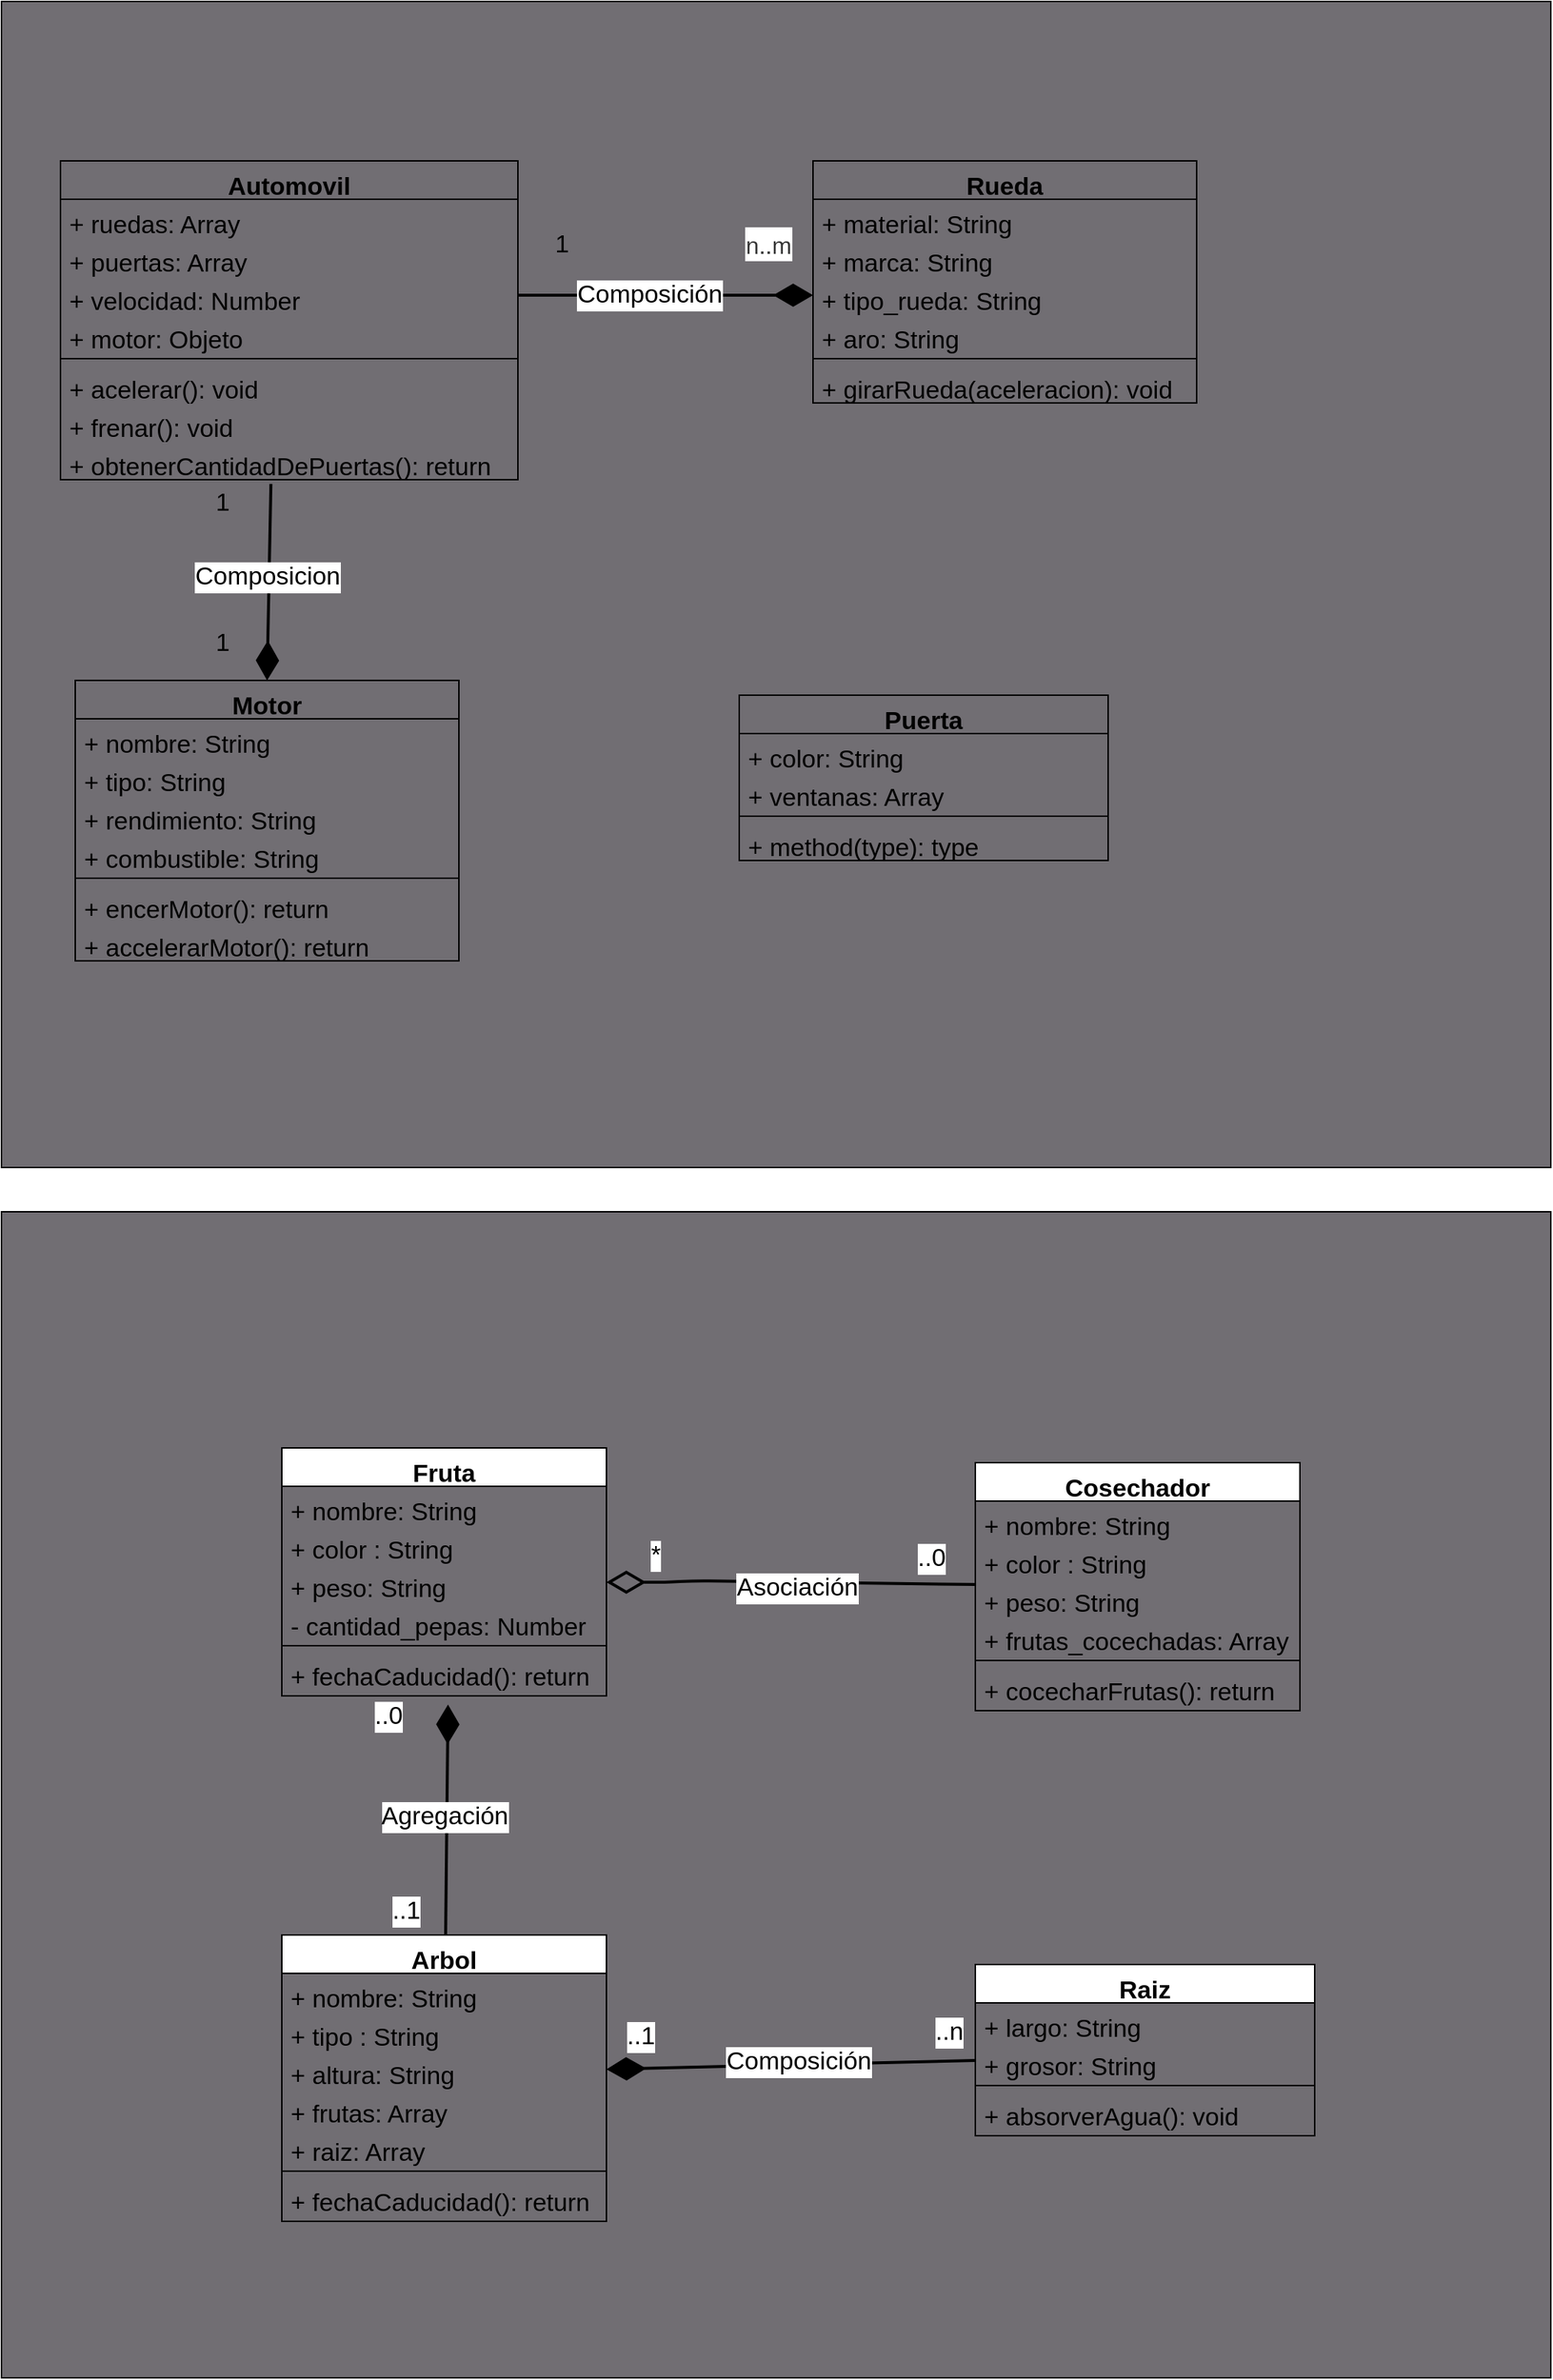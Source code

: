 <mxfile>
    <diagram id="w-xo5vFiMsBRrWATrdJG" name="Page-1">
        <mxGraphModel dx="1987" dy="1890" grid="1" gridSize="10" guides="1" tooltips="1" connect="1" arrows="1" fold="1" page="1" pageScale="1" pageWidth="850" pageHeight="1100" math="0" shadow="0">
            <root>
                <mxCell id="0"/>
                <mxCell id="1" parent="0"/>
                <mxCell id="40" value="&lt;span style=&quot;color: rgba(0, 0, 0, 0); font-family: monospace; font-size: 0px; text-align: start;&quot;&gt;%3CmxGraphModel%3E%3Croot%3E%3CmxCell%20id%3D%220%22%2F%3E%3CmxCell%20id%3D%221%22%20parent%3D%220%22%2F%3E%3CmxCell%20id%3D%222%22%20value%3D%22..0%22%20style%3D%22edgeLabel%3Bhtml%3D1%3Balign%3Dcenter%3BverticalAlign%3Dmiddle%3Bresizable%3D0%3Bpoints%3D%5B%5D%3BfontSize%3D17%3B%22%20vertex%3D%221%22%20connectable%3D%220%22%20parent%3D%221%22%3E%3CmxGeometry%20x%3D%22459.603%22%20y%3D%22164.848%22%20as%3D%22geometry%22%2F%3E%3C%2FmxCell%3E%3C%2Froot%3E%3C%2FmxGraphModel%3E&lt;/span&gt;" style="rounded=0;whiteSpace=wrap;html=1;fontSize=17;fillColor=#716E73;" vertex="1" parent="1">
                    <mxGeometry x="-170" y="-70" width="1050" height="790" as="geometry"/>
                </mxCell>
                <mxCell id="2" value="Fruta" style="swimlane;fontStyle=1;align=center;verticalAlign=top;childLayout=stackLayout;horizontal=1;startSize=26;horizontalStack=0;resizeParent=1;resizeParentMax=0;resizeLast=0;collapsible=1;marginBottom=0;fontSize=17;" vertex="1" parent="1">
                    <mxGeometry x="20" y="90" width="220" height="168" as="geometry"/>
                </mxCell>
                <mxCell id="6" value="+ nombre: String" style="text;strokeColor=none;fillColor=none;align=left;verticalAlign=top;spacingLeft=4;spacingRight=4;overflow=hidden;rotatable=0;points=[[0,0.5],[1,0.5]];portConstraint=eastwest;fontSize=17;" vertex="1" parent="2">
                    <mxGeometry y="26" width="220" height="26" as="geometry"/>
                </mxCell>
                <mxCell id="7" value="+ color : String" style="text;strokeColor=none;fillColor=none;align=left;verticalAlign=top;spacingLeft=4;spacingRight=4;overflow=hidden;rotatable=0;points=[[0,0.5],[1,0.5]];portConstraint=eastwest;fontSize=17;" vertex="1" parent="2">
                    <mxGeometry y="52" width="220" height="26" as="geometry"/>
                </mxCell>
                <mxCell id="12" value="+ peso: String" style="text;strokeColor=none;fillColor=none;align=left;verticalAlign=top;spacingLeft=4;spacingRight=4;overflow=hidden;rotatable=0;points=[[0,0.5],[1,0.5]];portConstraint=eastwest;fontSize=17;" vertex="1" parent="2">
                    <mxGeometry y="78" width="220" height="26" as="geometry"/>
                </mxCell>
                <mxCell id="3" value="- cantidad_pepas: Number" style="text;strokeColor=none;fillColor=none;align=left;verticalAlign=top;spacingLeft=4;spacingRight=4;overflow=hidden;rotatable=0;points=[[0,0.5],[1,0.5]];portConstraint=eastwest;fontSize=17;" vertex="1" parent="2">
                    <mxGeometry y="104" width="220" height="26" as="geometry"/>
                </mxCell>
                <mxCell id="4" value="" style="line;strokeWidth=1;fillColor=none;align=left;verticalAlign=middle;spacingTop=-1;spacingLeft=3;spacingRight=3;rotatable=0;labelPosition=right;points=[];portConstraint=eastwest;strokeColor=inherit;fontSize=17;" vertex="1" parent="2">
                    <mxGeometry y="130" width="220" height="8" as="geometry"/>
                </mxCell>
                <mxCell id="8" value="+ fechaCaducidad(): return " style="text;strokeColor=none;fillColor=none;align=left;verticalAlign=top;spacingLeft=4;spacingRight=4;overflow=hidden;rotatable=0;points=[[0,0.5],[1,0.5]];portConstraint=eastwest;fontSize=17;" vertex="1" parent="2">
                    <mxGeometry y="138" width="220" height="30" as="geometry"/>
                </mxCell>
                <mxCell id="20" style="edgeStyle=none;html=1;fontSize=17;endArrow=diamondThin;endFill=0;strokeWidth=2;endSize=21;" edge="1" parent="1" source="13">
                    <mxGeometry relative="1" as="geometry">
                        <mxPoint x="240" y="181" as="targetPoint"/>
                        <Array as="points">
                            <mxPoint x="300" y="180"/>
                            <mxPoint x="280" y="181"/>
                        </Array>
                    </mxGeometry>
                </mxCell>
                <mxCell id="21" value="Asociación" style="edgeLabel;html=1;align=center;verticalAlign=middle;resizable=0;points=[];fontSize=17;" vertex="1" connectable="0" parent="20">
                    <mxGeometry x="-0.028" y="4" relative="1" as="geometry">
                        <mxPoint as="offset"/>
                    </mxGeometry>
                </mxCell>
                <mxCell id="43" value="..0" style="edgeLabel;html=1;align=center;verticalAlign=middle;resizable=0;points=[];fontSize=17;" vertex="1" connectable="0" parent="20">
                    <mxGeometry x="-0.591" y="-2" relative="1" as="geometry">
                        <mxPoint x="21" y="-15" as="offset"/>
                    </mxGeometry>
                </mxCell>
                <mxCell id="13" value="Cosechador" style="swimlane;fontStyle=1;align=center;verticalAlign=top;childLayout=stackLayout;horizontal=1;startSize=26;horizontalStack=0;resizeParent=1;resizeParentMax=0;resizeLast=0;collapsible=1;marginBottom=0;fontSize=17;" vertex="1" parent="1">
                    <mxGeometry x="490" y="100" width="220" height="168" as="geometry"/>
                </mxCell>
                <mxCell id="14" value="+ nombre: String" style="text;strokeColor=none;fillColor=none;align=left;verticalAlign=top;spacingLeft=4;spacingRight=4;overflow=hidden;rotatable=0;points=[[0,0.5],[1,0.5]];portConstraint=eastwest;fontSize=17;" vertex="1" parent="13">
                    <mxGeometry y="26" width="220" height="26" as="geometry"/>
                </mxCell>
                <mxCell id="15" value="+ color : String" style="text;strokeColor=none;fillColor=none;align=left;verticalAlign=top;spacingLeft=4;spacingRight=4;overflow=hidden;rotatable=0;points=[[0,0.5],[1,0.5]];portConstraint=eastwest;fontSize=17;" vertex="1" parent="13">
                    <mxGeometry y="52" width="220" height="26" as="geometry"/>
                </mxCell>
                <mxCell id="16" value="+ peso: String" style="text;strokeColor=none;fillColor=none;align=left;verticalAlign=top;spacingLeft=4;spacingRight=4;overflow=hidden;rotatable=0;points=[[0,0.5],[1,0.5]];portConstraint=eastwest;fontSize=17;" vertex="1" parent="13">
                    <mxGeometry y="78" width="220" height="26" as="geometry"/>
                </mxCell>
                <mxCell id="17" value="+ frutas_cocechadas: Array" style="text;strokeColor=none;fillColor=none;align=left;verticalAlign=top;spacingLeft=4;spacingRight=4;overflow=hidden;rotatable=0;points=[[0,0.5],[1,0.5]];portConstraint=eastwest;fontSize=17;" vertex="1" parent="13">
                    <mxGeometry y="104" width="220" height="26" as="geometry"/>
                </mxCell>
                <mxCell id="18" value="" style="line;strokeWidth=1;fillColor=none;align=left;verticalAlign=middle;spacingTop=-1;spacingLeft=3;spacingRight=3;rotatable=0;labelPosition=right;points=[];portConstraint=eastwest;strokeColor=inherit;fontSize=17;" vertex="1" parent="13">
                    <mxGeometry y="130" width="220" height="8" as="geometry"/>
                </mxCell>
                <mxCell id="19" value="+ cocecharFrutas(): return " style="text;strokeColor=none;fillColor=none;align=left;verticalAlign=top;spacingLeft=4;spacingRight=4;overflow=hidden;rotatable=0;points=[[0,0.5],[1,0.5]];portConstraint=eastwest;fontSize=17;" vertex="1" parent="13">
                    <mxGeometry y="138" width="220" height="30" as="geometry"/>
                </mxCell>
                <mxCell id="29" style="edgeStyle=none;html=1;entryX=0.512;entryY=1.195;entryDx=0;entryDy=0;entryPerimeter=0;strokeWidth=2;fontSize=17;endArrow=diamondThin;endFill=1;endSize=21;" edge="1" parent="1" source="22" target="8">
                    <mxGeometry relative="1" as="geometry"/>
                </mxCell>
                <mxCell id="30" value="Agregación" style="edgeLabel;html=1;align=center;verticalAlign=middle;resizable=0;points=[];fontSize=17;" vertex="1" connectable="0" parent="29">
                    <mxGeometry x="-0.175" relative="1" as="geometry">
                        <mxPoint x="-2" y="-16" as="offset"/>
                    </mxGeometry>
                </mxCell>
                <mxCell id="22" value="Arbol" style="swimlane;fontStyle=1;align=center;verticalAlign=top;childLayout=stackLayout;horizontal=1;startSize=26;horizontalStack=0;resizeParent=1;resizeParentMax=0;resizeLast=0;collapsible=1;marginBottom=0;fontSize=17;" vertex="1" parent="1">
                    <mxGeometry x="20" y="420" width="220" height="194" as="geometry"/>
                </mxCell>
                <mxCell id="23" value="+ nombre: String" style="text;strokeColor=none;fillColor=none;align=left;verticalAlign=top;spacingLeft=4;spacingRight=4;overflow=hidden;rotatable=0;points=[[0,0.5],[1,0.5]];portConstraint=eastwest;fontSize=17;" vertex="1" parent="22">
                    <mxGeometry y="26" width="220" height="26" as="geometry"/>
                </mxCell>
                <mxCell id="24" value="+ tipo : String" style="text;strokeColor=none;fillColor=none;align=left;verticalAlign=top;spacingLeft=4;spacingRight=4;overflow=hidden;rotatable=0;points=[[0,0.5],[1,0.5]];portConstraint=eastwest;fontSize=17;" vertex="1" parent="22">
                    <mxGeometry y="52" width="220" height="26" as="geometry"/>
                </mxCell>
                <mxCell id="25" value="+ altura: String" style="text;strokeColor=none;fillColor=none;align=left;verticalAlign=top;spacingLeft=4;spacingRight=4;overflow=hidden;rotatable=0;points=[[0,0.5],[1,0.5]];portConstraint=eastwest;fontSize=17;" vertex="1" parent="22">
                    <mxGeometry y="78" width="220" height="26" as="geometry"/>
                </mxCell>
                <mxCell id="26" value="+ frutas: Array" style="text;strokeColor=none;fillColor=none;align=left;verticalAlign=top;spacingLeft=4;spacingRight=4;overflow=hidden;rotatable=0;points=[[0,0.5],[1,0.5]];portConstraint=eastwest;fontSize=17;" vertex="1" parent="22">
                    <mxGeometry y="104" width="220" height="26" as="geometry"/>
                </mxCell>
                <mxCell id="41" value="+ raiz: Array" style="text;strokeColor=none;fillColor=none;align=left;verticalAlign=top;spacingLeft=4;spacingRight=4;overflow=hidden;rotatable=0;points=[[0,0.5],[1,0.5]];portConstraint=eastwest;fontSize=17;" vertex="1" parent="22">
                    <mxGeometry y="130" width="220" height="26" as="geometry"/>
                </mxCell>
                <mxCell id="27" value="" style="line;strokeWidth=1;fillColor=none;align=left;verticalAlign=middle;spacingTop=-1;spacingLeft=3;spacingRight=3;rotatable=0;labelPosition=right;points=[];portConstraint=eastwest;strokeColor=inherit;fontSize=17;" vertex="1" parent="22">
                    <mxGeometry y="156" width="220" height="8" as="geometry"/>
                </mxCell>
                <mxCell id="28" value="+ fechaCaducidad(): return " style="text;strokeColor=none;fillColor=none;align=left;verticalAlign=top;spacingLeft=4;spacingRight=4;overflow=hidden;rotatable=0;points=[[0,0.5],[1,0.5]];portConstraint=eastwest;fontSize=17;" vertex="1" parent="22">
                    <mxGeometry y="164" width="220" height="30" as="geometry"/>
                </mxCell>
                <mxCell id="31" value="Raiz" style="swimlane;fontStyle=1;align=center;verticalAlign=top;childLayout=stackLayout;horizontal=1;startSize=26;horizontalStack=0;resizeParent=1;resizeParentMax=0;resizeLast=0;collapsible=1;marginBottom=0;fontSize=17;" vertex="1" parent="1">
                    <mxGeometry x="490" y="440" width="230" height="116" as="geometry"/>
                </mxCell>
                <mxCell id="32" value="+ largo: String" style="text;strokeColor=none;fillColor=none;align=left;verticalAlign=top;spacingLeft=4;spacingRight=4;overflow=hidden;rotatable=0;points=[[0,0.5],[1,0.5]];portConstraint=eastwest;fontSize=17;" vertex="1" parent="31">
                    <mxGeometry y="26" width="230" height="26" as="geometry"/>
                </mxCell>
                <mxCell id="33" value="+ grosor: String" style="text;strokeColor=none;fillColor=none;align=left;verticalAlign=top;spacingLeft=4;spacingRight=4;overflow=hidden;rotatable=0;points=[[0,0.5],[1,0.5]];portConstraint=eastwest;fontSize=17;" vertex="1" parent="31">
                    <mxGeometry y="52" width="230" height="26" as="geometry"/>
                </mxCell>
                <mxCell id="36" value="" style="line;strokeWidth=1;fillColor=none;align=left;verticalAlign=middle;spacingTop=-1;spacingLeft=3;spacingRight=3;rotatable=0;labelPosition=right;points=[];portConstraint=eastwest;strokeColor=inherit;fontSize=17;" vertex="1" parent="31">
                    <mxGeometry y="78" width="230" height="8" as="geometry"/>
                </mxCell>
                <mxCell id="37" value="+ absorverAgua(): void " style="text;strokeColor=none;fillColor=none;align=left;verticalAlign=top;spacingLeft=4;spacingRight=4;overflow=hidden;rotatable=0;points=[[0,0.5],[1,0.5]];portConstraint=eastwest;fontSize=17;" vertex="1" parent="31">
                    <mxGeometry y="86" width="230" height="30" as="geometry"/>
                </mxCell>
                <mxCell id="38" style="edgeStyle=none;html=1;exitX=0;exitY=0.5;exitDx=0;exitDy=0;strokeWidth=2;fontSize=17;endArrow=diamondThin;endFill=1;endSize=21;strokeColor=#000000;entryX=1;entryY=0.5;entryDx=0;entryDy=0;" edge="1" parent="1" source="33" target="25">
                    <mxGeometry relative="1" as="geometry">
                        <mxPoint x="470" y="360" as="targetPoint"/>
                        <Array as="points"/>
                    </mxGeometry>
                </mxCell>
                <mxCell id="42" value="Composición" style="edgeLabel;html=1;align=center;verticalAlign=middle;resizable=0;points=[];fontSize=17;" vertex="1" connectable="0" parent="38">
                    <mxGeometry x="-0.197" y="-2" relative="1" as="geometry">
                        <mxPoint x="-20" as="offset"/>
                    </mxGeometry>
                </mxCell>
                <mxCell id="45" value="*" style="edgeLabel;html=1;align=center;verticalAlign=middle;resizable=0;points=[];fontSize=17;" vertex="1" connectable="0" parent="1">
                    <mxGeometry x="300.002" y="139.999" as="geometry">
                        <mxPoint x="-27" y="23" as="offset"/>
                    </mxGeometry>
                </mxCell>
                <mxCell id="47" value="..0" style="edgeLabel;html=1;align=center;verticalAlign=middle;resizable=0;points=[];fontSize=17;" vertex="1" connectable="0" parent="1">
                    <mxGeometry x="469.603" y="174.848" as="geometry">
                        <mxPoint x="-378" y="97" as="offset"/>
                    </mxGeometry>
                </mxCell>
                <mxCell id="48" value="..1" style="edgeLabel;html=1;align=center;verticalAlign=middle;resizable=0;points=[];fontSize=17;" vertex="1" connectable="0" parent="1">
                    <mxGeometry x="160.003" y="369.998" as="geometry">
                        <mxPoint x="-56" y="34" as="offset"/>
                    </mxGeometry>
                </mxCell>
                <mxCell id="49" value="..1" style="edgeLabel;html=1;align=center;verticalAlign=middle;resizable=0;points=[];fontSize=17;" vertex="1" connectable="0" parent="1">
                    <mxGeometry x="310.003" y="409.998" as="geometry">
                        <mxPoint x="-47" y="79" as="offset"/>
                    </mxGeometry>
                </mxCell>
                <mxCell id="50" value="..n" style="edgeLabel;html=1;align=center;verticalAlign=middle;resizable=0;points=[];fontSize=17;" vertex="1" connectable="0" parent="1">
                    <mxGeometry x="490.003" y="289.998" as="geometry">
                        <mxPoint x="-18" y="196" as="offset"/>
                    </mxGeometry>
                </mxCell>
                <mxCell id="51" value="&lt;span style=&quot;color: rgba(0, 0, 0, 0); font-family: monospace; font-size: 0px; text-align: start;&quot;&gt;%3CmxGraphModel%3E%3Croot%3E%3CmxCell%20id%3D%220%22%2F%3E%3CmxCell%20id%3D%221%22%20parent%3D%220%22%2F%3E%3CmxCell%20id%3D%222%22%20value%3D%22..0%22%20style%3D%22edgeLabel%3Bhtml%3D1%3Balign%3Dcenter%3BverticalAlign%3Dmiddle%3Bresizable%3D0%3Bpoints%3D%5B%5D%3BfontSize%3D17%3B%22%20vertex%3D%221%22%20connectable%3D%220%22%20parent%3D%221%22%3E%3CmxGeometry%20x%3D%22459.603%22%20y%3D%22164.848%22%20as%3D%22geometry%22%2F%3E%3C%2FmxCell%3E%3C%2Froot%3E%3C%2FmxGraphModel%3E&lt;/span&gt;" style="rounded=0;whiteSpace=wrap;html=1;fontSize=17;fillColor=#716E73;" vertex="1" parent="1">
                    <mxGeometry x="-170" y="-890" width="1050" height="790" as="geometry"/>
                </mxCell>
                <mxCell id="52" value="Automovil" style="swimlane;fontStyle=1;align=center;verticalAlign=top;childLayout=stackLayout;horizontal=1;startSize=26;horizontalStack=0;resizeParent=1;resizeParentMax=0;resizeLast=0;collapsible=1;marginBottom=0;fontSize=17;fillColor=#716E73;" vertex="1" parent="1">
                    <mxGeometry x="-130" y="-782" width="310" height="216" as="geometry"/>
                </mxCell>
                <mxCell id="64" value="+ ruedas: Array" style="text;strokeColor=none;fillColor=none;align=left;verticalAlign=top;spacingLeft=4;spacingRight=4;overflow=hidden;rotatable=0;points=[[0,0.5],[1,0.5]];portConstraint=eastwest;fontSize=17;" vertex="1" parent="52">
                    <mxGeometry y="26" width="310" height="26" as="geometry"/>
                </mxCell>
                <mxCell id="66" value="+ puertas: Array" style="text;strokeColor=none;fillColor=none;align=left;verticalAlign=top;spacingLeft=4;spacingRight=4;overflow=hidden;rotatable=0;points=[[0,0.5],[1,0.5]];portConstraint=eastwest;fontSize=17;" vertex="1" parent="52">
                    <mxGeometry y="52" width="310" height="26" as="geometry"/>
                </mxCell>
                <mxCell id="86" value="+ velocidad: Number" style="text;strokeColor=none;fillColor=none;align=left;verticalAlign=top;spacingLeft=4;spacingRight=4;overflow=hidden;rotatable=0;points=[[0,0.5],[1,0.5]];portConstraint=eastwest;fontSize=17;" vertex="1" parent="52">
                    <mxGeometry y="78" width="310" height="26" as="geometry"/>
                </mxCell>
                <mxCell id="53" value="+ motor: Objeto " style="text;strokeColor=none;fillColor=none;align=left;verticalAlign=top;spacingLeft=4;spacingRight=4;overflow=hidden;rotatable=0;points=[[0,0.5],[1,0.5]];portConstraint=eastwest;fontSize=17;" vertex="1" parent="52">
                    <mxGeometry y="104" width="310" height="26" as="geometry"/>
                </mxCell>
                <mxCell id="54" value="" style="line;strokeWidth=1;fillColor=none;align=left;verticalAlign=middle;spacingTop=-1;spacingLeft=3;spacingRight=3;rotatable=0;labelPosition=right;points=[];portConstraint=eastwest;strokeColor=inherit;fontSize=17;" vertex="1" parent="52">
                    <mxGeometry y="130" width="310" height="8" as="geometry"/>
                </mxCell>
                <mxCell id="65" value="+ acelerar(): void" style="text;strokeColor=none;fillColor=none;align=left;verticalAlign=top;spacingLeft=4;spacingRight=4;overflow=hidden;rotatable=0;points=[[0,0.5],[1,0.5]];portConstraint=eastwest;fontSize=17;" vertex="1" parent="52">
                    <mxGeometry y="138" width="310" height="26" as="geometry"/>
                </mxCell>
                <mxCell id="72" value="+ frenar(): void" style="text;strokeColor=none;fillColor=none;align=left;verticalAlign=top;spacingLeft=4;spacingRight=4;overflow=hidden;rotatable=0;points=[[0,0.5],[1,0.5]];portConstraint=eastwest;fontSize=17;" vertex="1" parent="52">
                    <mxGeometry y="164" width="310" height="26" as="geometry"/>
                </mxCell>
                <mxCell id="55" value="+ obtenerCantidadDePuertas(): return" style="text;strokeColor=none;fillColor=none;align=left;verticalAlign=top;spacingLeft=4;spacingRight=4;overflow=hidden;rotatable=0;points=[[0,0.5],[1,0.5]];portConstraint=eastwest;fontSize=17;" vertex="1" parent="52">
                    <mxGeometry y="190" width="310" height="26" as="geometry"/>
                </mxCell>
                <mxCell id="87" style="edgeStyle=none;html=1;strokeColor=#000000;strokeWidth=2;fontSize=17;endArrow=diamondThin;endFill=1;endSize=21;entryX=0.5;entryY=0;entryDx=0;entryDy=0;exitX=0.46;exitY=1.109;exitDx=0;exitDy=0;exitPerimeter=0;" edge="1" parent="1" source="55" target="56">
                    <mxGeometry relative="1" as="geometry">
                        <Array as="points"/>
                    </mxGeometry>
                </mxCell>
                <mxCell id="88" value="Composicion" style="edgeLabel;html=1;align=center;verticalAlign=middle;resizable=0;points=[];fontSize=17;" vertex="1" connectable="0" parent="87">
                    <mxGeometry x="-0.251" y="2" relative="1" as="geometry">
                        <mxPoint x="-4" y="13" as="offset"/>
                    </mxGeometry>
                </mxCell>
                <mxCell id="56" value="Motor" style="swimlane;fontStyle=1;align=center;verticalAlign=top;childLayout=stackLayout;horizontal=1;startSize=26;horizontalStack=0;resizeParent=1;resizeParentMax=0;resizeLast=0;collapsible=1;marginBottom=0;fontSize=17;fillColor=#716E73;" vertex="1" parent="1">
                    <mxGeometry x="-120" y="-430" width="260" height="190" as="geometry"/>
                </mxCell>
                <mxCell id="57" value="+ nombre: String" style="text;strokeColor=none;fillColor=none;align=left;verticalAlign=top;spacingLeft=4;spacingRight=4;overflow=hidden;rotatable=0;points=[[0,0.5],[1,0.5]];portConstraint=eastwest;fontSize=17;" vertex="1" parent="56">
                    <mxGeometry y="26" width="260" height="26" as="geometry"/>
                </mxCell>
                <mxCell id="77" value="+ tipo: String" style="text;strokeColor=none;fillColor=none;align=left;verticalAlign=top;spacingLeft=4;spacingRight=4;overflow=hidden;rotatable=0;points=[[0,0.5],[1,0.5]];portConstraint=eastwest;fontSize=17;" vertex="1" parent="56">
                    <mxGeometry y="52" width="260" height="26" as="geometry"/>
                </mxCell>
                <mxCell id="78" value="+ rendimiento: String" style="text;strokeColor=none;fillColor=none;align=left;verticalAlign=top;spacingLeft=4;spacingRight=4;overflow=hidden;rotatable=0;points=[[0,0.5],[1,0.5]];portConstraint=eastwest;fontSize=17;" vertex="1" parent="56">
                    <mxGeometry y="78" width="260" height="26" as="geometry"/>
                </mxCell>
                <mxCell id="79" value="+ combustible: String" style="text;strokeColor=none;fillColor=none;align=left;verticalAlign=top;spacingLeft=4;spacingRight=4;overflow=hidden;rotatable=0;points=[[0,0.5],[1,0.5]];portConstraint=eastwest;fontSize=17;" vertex="1" parent="56">
                    <mxGeometry y="104" width="260" height="26" as="geometry"/>
                </mxCell>
                <mxCell id="58" value="" style="line;strokeWidth=1;fillColor=none;align=left;verticalAlign=middle;spacingTop=-1;spacingLeft=3;spacingRight=3;rotatable=0;labelPosition=right;points=[];portConstraint=eastwest;strokeColor=inherit;fontSize=17;" vertex="1" parent="56">
                    <mxGeometry y="130" width="260" height="8" as="geometry"/>
                </mxCell>
                <mxCell id="59" value="+ encerMotor(): return" style="text;strokeColor=none;fillColor=none;align=left;verticalAlign=top;spacingLeft=4;spacingRight=4;overflow=hidden;rotatable=0;points=[[0,0.5],[1,0.5]];portConstraint=eastwest;fontSize=17;" vertex="1" parent="56">
                    <mxGeometry y="138" width="260" height="26" as="geometry"/>
                </mxCell>
                <mxCell id="80" value="+ accelerarMotor(): return" style="text;strokeColor=none;fillColor=none;align=left;verticalAlign=top;spacingLeft=4;spacingRight=4;overflow=hidden;rotatable=0;points=[[0,0.5],[1,0.5]];portConstraint=eastwest;fontSize=17;" vertex="1" parent="56">
                    <mxGeometry y="164" width="260" height="26" as="geometry"/>
                </mxCell>
                <mxCell id="91" style="edgeStyle=none;html=1;strokeColor=#000000;strokeWidth=2;fontSize=17;endArrow=diamondThin;endFill=1;endSize=21;exitX=1;exitY=0.5;exitDx=0;exitDy=0;entryX=0;entryY=0.5;entryDx=0;entryDy=0;" edge="1" parent="1" source="86" target="83">
                    <mxGeometry relative="1" as="geometry"/>
                </mxCell>
                <mxCell id="92" value="Composición" style="edgeLabel;html=1;align=center;verticalAlign=middle;resizable=0;points=[];fontSize=17;" vertex="1" connectable="0" parent="91">
                    <mxGeometry x="-0.208" y="3" relative="1" as="geometry">
                        <mxPoint x="10" y="3" as="offset"/>
                    </mxGeometry>
                </mxCell>
                <mxCell id="60" value="Rueda" style="swimlane;fontStyle=1;align=center;verticalAlign=top;childLayout=stackLayout;horizontal=1;startSize=26;horizontalStack=0;resizeParent=1;resizeParentMax=0;resizeLast=0;collapsible=1;marginBottom=0;fontSize=17;fillColor=#716E73;" vertex="1" parent="1">
                    <mxGeometry x="380" y="-782" width="260" height="164" as="geometry"/>
                </mxCell>
                <mxCell id="61" value="+ material: String" style="text;strokeColor=none;fillColor=none;align=left;verticalAlign=top;spacingLeft=4;spacingRight=4;overflow=hidden;rotatable=0;points=[[0,0.5],[1,0.5]];portConstraint=eastwest;fontSize=17;" vertex="1" parent="60">
                    <mxGeometry y="26" width="260" height="26" as="geometry"/>
                </mxCell>
                <mxCell id="82" value="+ marca: String" style="text;strokeColor=none;fillColor=none;align=left;verticalAlign=top;spacingLeft=4;spacingRight=4;overflow=hidden;rotatable=0;points=[[0,0.5],[1,0.5]];portConstraint=eastwest;fontSize=17;" vertex="1" parent="60">
                    <mxGeometry y="52" width="260" height="26" as="geometry"/>
                </mxCell>
                <mxCell id="83" value="+ tipo_rueda: String" style="text;strokeColor=none;fillColor=none;align=left;verticalAlign=top;spacingLeft=4;spacingRight=4;overflow=hidden;rotatable=0;points=[[0,0.5],[1,0.5]];portConstraint=eastwest;fontSize=17;" vertex="1" parent="60">
                    <mxGeometry y="78" width="260" height="26" as="geometry"/>
                </mxCell>
                <mxCell id="84" value="+ aro: String" style="text;strokeColor=none;fillColor=none;align=left;verticalAlign=top;spacingLeft=4;spacingRight=4;overflow=hidden;rotatable=0;points=[[0,0.5],[1,0.5]];portConstraint=eastwest;fontSize=17;" vertex="1" parent="60">
                    <mxGeometry y="104" width="260" height="26" as="geometry"/>
                </mxCell>
                <mxCell id="62" value="" style="line;strokeWidth=1;fillColor=none;align=left;verticalAlign=middle;spacingTop=-1;spacingLeft=3;spacingRight=3;rotatable=0;labelPosition=right;points=[];portConstraint=eastwest;strokeColor=inherit;fontSize=17;" vertex="1" parent="60">
                    <mxGeometry y="130" width="260" height="8" as="geometry"/>
                </mxCell>
                <mxCell id="63" value="+ girarRueda(aceleracion): void" style="text;strokeColor=none;fillColor=none;align=left;verticalAlign=top;spacingLeft=4;spacingRight=4;overflow=hidden;rotatable=0;points=[[0,0.5],[1,0.5]];portConstraint=eastwest;fontSize=17;" vertex="1" parent="60">
                    <mxGeometry y="138" width="260" height="26" as="geometry"/>
                </mxCell>
                <mxCell id="67" value="Puerta" style="swimlane;fontStyle=1;align=center;verticalAlign=top;childLayout=stackLayout;horizontal=1;startSize=26;horizontalStack=0;resizeParent=1;resizeParentMax=0;resizeLast=0;collapsible=1;marginBottom=0;fontSize=17;fillColor=#716E73;" vertex="1" parent="1">
                    <mxGeometry x="330" y="-420" width="250" height="112" as="geometry"/>
                </mxCell>
                <mxCell id="71" value="+ color: String" style="text;strokeColor=none;fillColor=none;align=left;verticalAlign=top;spacingLeft=4;spacingRight=4;overflow=hidden;rotatable=0;points=[[0,0.5],[1,0.5]];portConstraint=eastwest;fontSize=17;" vertex="1" parent="67">
                    <mxGeometry y="26" width="250" height="26" as="geometry"/>
                </mxCell>
                <mxCell id="68" value="+ ventanas: Array" style="text;strokeColor=none;fillColor=none;align=left;verticalAlign=top;spacingLeft=4;spacingRight=4;overflow=hidden;rotatable=0;points=[[0,0.5],[1,0.5]];portConstraint=eastwest;fontSize=17;" vertex="1" parent="67">
                    <mxGeometry y="52" width="250" height="26" as="geometry"/>
                </mxCell>
                <mxCell id="69" value="" style="line;strokeWidth=1;fillColor=none;align=left;verticalAlign=middle;spacingTop=-1;spacingLeft=3;spacingRight=3;rotatable=0;labelPosition=right;points=[];portConstraint=eastwest;strokeColor=inherit;fontSize=17;" vertex="1" parent="67">
                    <mxGeometry y="78" width="250" height="8" as="geometry"/>
                </mxCell>
                <mxCell id="70" value="+ method(type): type" style="text;strokeColor=none;fillColor=none;align=left;verticalAlign=top;spacingLeft=4;spacingRight=4;overflow=hidden;rotatable=0;points=[[0,0.5],[1,0.5]];portConstraint=eastwest;fontSize=17;" vertex="1" parent="67">
                    <mxGeometry y="86" width="250" height="26" as="geometry"/>
                </mxCell>
                <mxCell id="90" value="1" style="text;html=1;strokeColor=none;fillColor=none;align=center;verticalAlign=middle;whiteSpace=wrap;rounded=0;fontSize=17;" vertex="1" parent="1">
                    <mxGeometry x="-50" y="-470" width="60" height="30" as="geometry"/>
                </mxCell>
                <mxCell id="93" value="&lt;span style=&quot;color: rgb(51, 51, 51); font-family: &amp;quot;Helvetica Neue&amp;quot;, Helvetica, &amp;quot;Segoe UI&amp;quot;, Arial, freesans, sans-serif; font-size: 16px; text-align: left; background-color: rgb(255, 255, 255);&quot;&gt;n..m&lt;/span&gt;" style="text;html=1;strokeColor=none;fillColor=none;align=center;verticalAlign=middle;whiteSpace=wrap;rounded=0;fontSize=17;" vertex="1" parent="1">
                    <mxGeometry x="320" y="-740" width="60" height="30" as="geometry"/>
                </mxCell>
                <mxCell id="95" value="1" style="text;html=1;strokeColor=none;fillColor=none;align=center;verticalAlign=middle;whiteSpace=wrap;rounded=0;fontSize=17;" vertex="1" parent="1">
                    <mxGeometry x="180" y="-740" width="60" height="30" as="geometry"/>
                </mxCell>
                <mxCell id="96" value="1" style="text;html=1;strokeColor=none;fillColor=none;align=center;verticalAlign=middle;whiteSpace=wrap;rounded=0;fontSize=17;" vertex="1" parent="1">
                    <mxGeometry x="-50" y="-565" width="60" height="30" as="geometry"/>
                </mxCell>
            </root>
        </mxGraphModel>
    </diagram>
</mxfile>